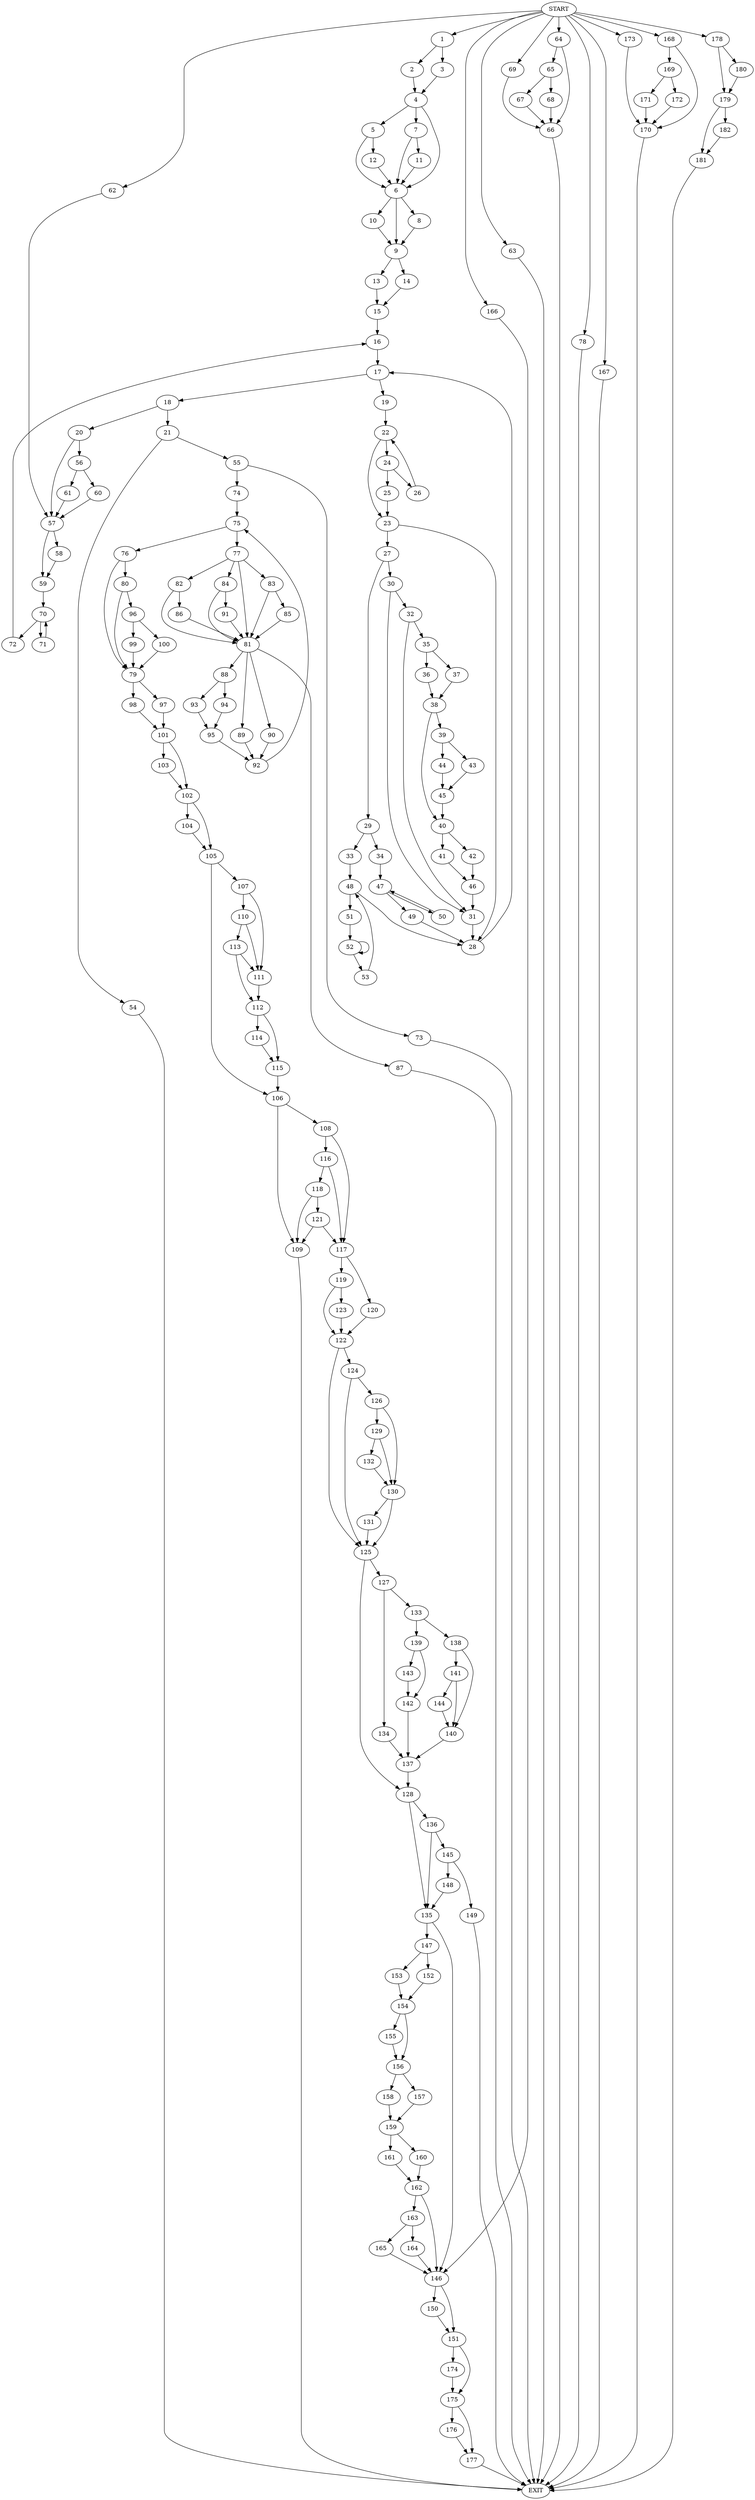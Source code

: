 digraph {
0 [label="START"]
183 [label="EXIT"]
0 -> 1
1 -> 2
1 -> 3
2 -> 4
3 -> 4
4 -> 5
4 -> 6
4 -> 7
6 -> 8
6 -> 9
6 -> 10
7 -> 11
7 -> 6
5 -> 12
5 -> 6
11 -> 6
12 -> 6
8 -> 9
10 -> 9
9 -> 13
9 -> 14
14 -> 15
13 -> 15
15 -> 16
16 -> 17
17 -> 18
17 -> 19
18 -> 20
18 -> 21
19 -> 22
22 -> 23
22 -> 24
24 -> 25
24 -> 26
23 -> 27
23 -> 28
26 -> 22
25 -> 23
27 -> 29
27 -> 30
28 -> 17
30 -> 31
30 -> 32
29 -> 33
29 -> 34
32 -> 31
32 -> 35
31 -> 28
35 -> 36
35 -> 37
37 -> 38
36 -> 38
38 -> 39
38 -> 40
40 -> 41
40 -> 42
39 -> 43
39 -> 44
44 -> 45
43 -> 45
45 -> 40
41 -> 46
42 -> 46
46 -> 31
34 -> 47
33 -> 48
47 -> 49
47 -> 50
49 -> 28
50 -> 47
48 -> 28
48 -> 51
51 -> 52
52 -> 52
52 -> 53
53 -> 48
21 -> 54
21 -> 55
20 -> 56
20 -> 57
57 -> 58
57 -> 59
56 -> 60
56 -> 61
60 -> 57
61 -> 57
0 -> 62
62 -> 57
0 -> 63
63 -> 183
0 -> 64
64 -> 65
64 -> 66
66 -> 183
65 -> 67
65 -> 68
68 -> 66
67 -> 66
0 -> 69
69 -> 66
58 -> 59
59 -> 70
70 -> 71
70 -> 72
72 -> 16
71 -> 70
54 -> 183
55 -> 73
55 -> 74
74 -> 75
73 -> 183
75 -> 76
75 -> 77
0 -> 78
78 -> 183
76 -> 79
76 -> 80
77 -> 81
77 -> 82
77 -> 83
77 -> 84
83 -> 81
83 -> 85
82 -> 81
82 -> 86
81 -> 87
81 -> 88
81 -> 89
81 -> 90
84 -> 81
84 -> 91
91 -> 81
86 -> 81
85 -> 81
89 -> 92
87 -> 183
90 -> 92
88 -> 93
88 -> 94
92 -> 75
94 -> 95
93 -> 95
95 -> 92
80 -> 96
80 -> 79
79 -> 97
79 -> 98
96 -> 99
96 -> 100
99 -> 79
100 -> 79
98 -> 101
97 -> 101
101 -> 102
101 -> 103
102 -> 104
102 -> 105
103 -> 102
104 -> 105
105 -> 106
105 -> 107
106 -> 108
106 -> 109
107 -> 110
107 -> 111
111 -> 112
110 -> 113
110 -> 111
113 -> 111
113 -> 112
112 -> 114
112 -> 115
114 -> 115
115 -> 106
108 -> 116
108 -> 117
109 -> 183
116 -> 118
116 -> 117
117 -> 119
117 -> 120
118 -> 109
118 -> 121
121 -> 109
121 -> 117
120 -> 122
119 -> 122
119 -> 123
122 -> 124
122 -> 125
123 -> 122
124 -> 125
124 -> 126
125 -> 127
125 -> 128
126 -> 129
126 -> 130
130 -> 131
130 -> 125
129 -> 130
129 -> 132
132 -> 130
131 -> 125
127 -> 133
127 -> 134
128 -> 135
128 -> 136
134 -> 137
133 -> 138
133 -> 139
137 -> 128
138 -> 140
138 -> 141
139 -> 142
139 -> 143
143 -> 142
142 -> 137
140 -> 137
141 -> 140
141 -> 144
144 -> 140
136 -> 145
136 -> 135
135 -> 146
135 -> 147
145 -> 148
145 -> 149
148 -> 135
149 -> 183
146 -> 150
146 -> 151
147 -> 152
147 -> 153
153 -> 154
152 -> 154
154 -> 155
154 -> 156
155 -> 156
156 -> 157
156 -> 158
157 -> 159
158 -> 159
159 -> 160
159 -> 161
161 -> 162
160 -> 162
162 -> 146
162 -> 163
163 -> 164
163 -> 165
165 -> 146
164 -> 146
0 -> 166
166 -> 146
0 -> 167
167 -> 183
0 -> 168
168 -> 169
168 -> 170
169 -> 171
169 -> 172
170 -> 183
172 -> 170
171 -> 170
0 -> 173
173 -> 170
150 -> 151
151 -> 174
151 -> 175
174 -> 175
175 -> 176
175 -> 177
177 -> 183
176 -> 177
0 -> 178
178 -> 179
178 -> 180
179 -> 181
179 -> 182
180 -> 179
181 -> 183
182 -> 181
}
